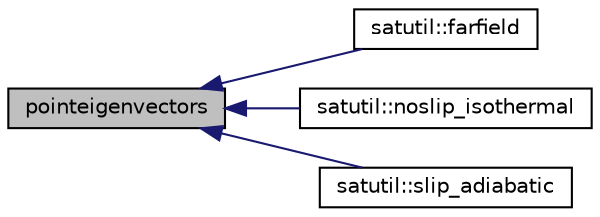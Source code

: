 digraph "pointeigenvectors"
{
 // INTERACTIVE_SVG=YES
  bgcolor="transparent";
  edge [fontname="Helvetica",fontsize="10",labelfontname="Helvetica",labelfontsize="10"];
  node [fontname="Helvetica",fontsize="10",shape=record];
  rankdir="LR";
  Node32 [label="pointeigenvectors",height=0.2,width=0.4,color="black", fillcolor="grey75", style="filled", fontcolor="black"];
  Node32 -> Node33 [dir="back",color="midnightblue",fontsize="10",style="solid",fontname="Helvetica"];
  Node33 [label="satutil::farfield",height=0.2,width=0.4,color="black",URL="$namespacesatutil.html#a0869d38dd95b5c8491b8ea207ac0fac0"];
  Node32 -> Node34 [dir="back",color="midnightblue",fontsize="10",style="solid",fontname="Helvetica"];
  Node34 [label="satutil::noslip_isothermal",height=0.2,width=0.4,color="black",URL="$namespacesatutil.html#a7ea8cd69ca5cc773d5ad5e92ef7b92ac"];
  Node32 -> Node35 [dir="back",color="midnightblue",fontsize="10",style="solid",fontname="Helvetica"];
  Node35 [label="satutil::slip_adiabatic",height=0.2,width=0.4,color="black",URL="$namespacesatutil.html#a88ec79e5321336869000f05009fdbe49"];
}

